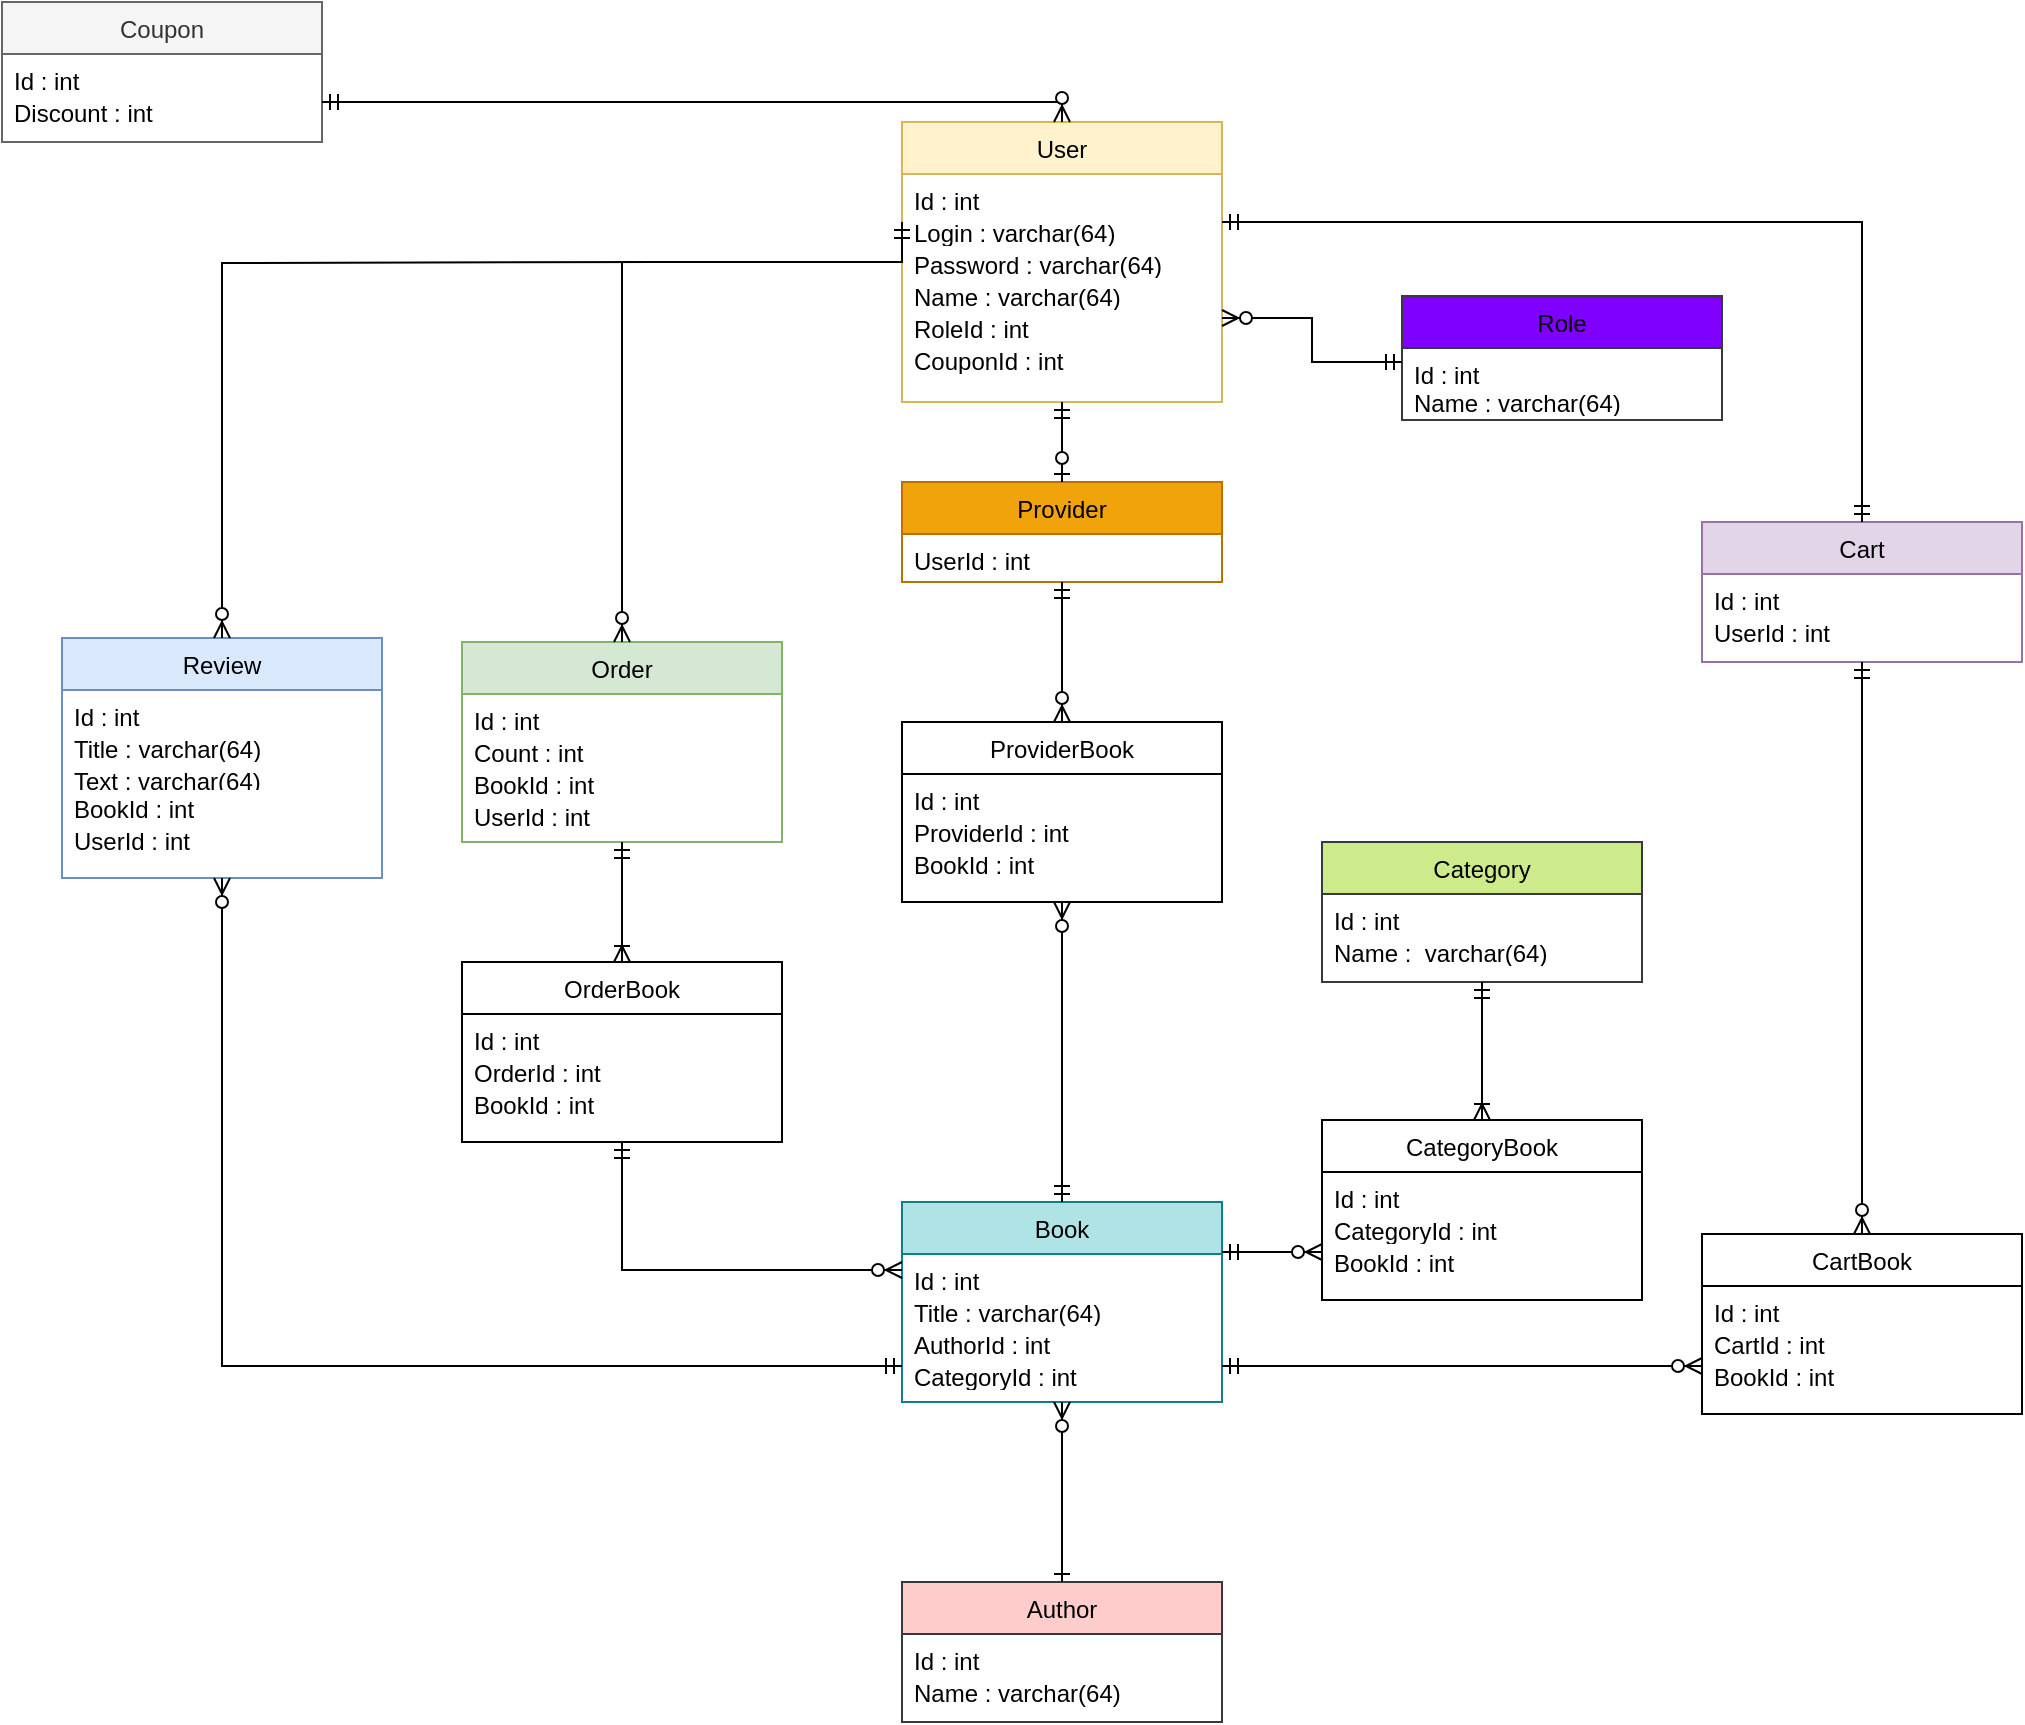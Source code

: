 <mxfile version="21.7.5" type="device">
  <diagram id="C5RBs43oDa-KdzZeNtuy" name="Page-1">
    <mxGraphModel dx="1235" dy="675" grid="1" gridSize="10" guides="1" tooltips="1" connect="1" arrows="1" fold="1" page="1" pageScale="1" pageWidth="827" pageHeight="1169" math="0" shadow="0">
      <root>
        <mxCell id="WIyWlLk6GJQsqaUBKTNV-0" />
        <mxCell id="WIyWlLk6GJQsqaUBKTNV-1" parent="WIyWlLk6GJQsqaUBKTNV-0" />
        <mxCell id="6qb5WNMlD2U8E1ZsG0e4-30" value="User" style="swimlane;fontStyle=0;align=center;verticalAlign=top;childLayout=stackLayout;horizontal=1;startSize=26;horizontalStack=0;resizeParent=1;resizeLast=0;collapsible=1;marginBottom=0;rounded=0;shadow=0;strokeWidth=1;fillColor=#fff2cc;strokeColor=#d6b656;" parent="WIyWlLk6GJQsqaUBKTNV-1" vertex="1">
          <mxGeometry x="740" y="300" width="160" height="140" as="geometry">
            <mxRectangle x="740" y="320" width="160" height="26" as="alternateBounds" />
          </mxGeometry>
        </mxCell>
        <mxCell id="6qb5WNMlD2U8E1ZsG0e4-32" value="Id : int" style="text;align=left;verticalAlign=top;spacingLeft=4;spacingRight=4;overflow=hidden;rotatable=0;points=[[0,0.5],[1,0.5]];portConstraint=eastwest;rounded=0;shadow=0;html=0;" parent="6qb5WNMlD2U8E1ZsG0e4-30" vertex="1">
          <mxGeometry y="26" width="160" height="16" as="geometry" />
        </mxCell>
        <mxCell id="w7qyRYWylFQH-fB0Ga35-0" value="Login : varchar(64)&#xa;" style="text;align=left;verticalAlign=top;spacingLeft=4;spacingRight=4;overflow=hidden;rotatable=0;points=[[0,0.5],[1,0.5]];portConstraint=eastwest;rounded=0;shadow=0;html=0;" parent="6qb5WNMlD2U8E1ZsG0e4-30" vertex="1">
          <mxGeometry y="42" width="160" height="16" as="geometry" />
        </mxCell>
        <mxCell id="6qb5WNMlD2U8E1ZsG0e4-33" value="Password : varchar(64)" style="text;align=left;verticalAlign=top;spacingLeft=4;spacingRight=4;overflow=hidden;rotatable=0;points=[[0,0.5],[1,0.5]];portConstraint=eastwest;rounded=0;shadow=0;html=0;" parent="6qb5WNMlD2U8E1ZsG0e4-30" vertex="1">
          <mxGeometry y="58" width="160" height="16" as="geometry" />
        </mxCell>
        <mxCell id="6qb5WNMlD2U8E1ZsG0e4-31" value="Name : varchar(64)" style="text;align=left;verticalAlign=top;spacingLeft=4;spacingRight=4;overflow=hidden;rotatable=0;points=[[0,0.5],[1,0.5]];portConstraint=eastwest;" parent="6qb5WNMlD2U8E1ZsG0e4-30" vertex="1">
          <mxGeometry y="74" width="160" height="16" as="geometry" />
        </mxCell>
        <mxCell id="fyuA9UxaWJt7U_arlxt_-5" value="RoleId : int&#xa;" style="text;align=left;verticalAlign=top;spacingLeft=4;spacingRight=4;overflow=hidden;rotatable=0;points=[[0,0.5],[1,0.5]];portConstraint=eastwest;" parent="6qb5WNMlD2U8E1ZsG0e4-30" vertex="1">
          <mxGeometry y="90" width="160" height="16" as="geometry" />
        </mxCell>
        <mxCell id="q61fPEkc2WGJz7jg71mz-0" value="CouponId : int&#xa;" style="text;align=left;verticalAlign=top;spacingLeft=4;spacingRight=4;overflow=hidden;rotatable=0;points=[[0,0.5],[1,0.5]];portConstraint=eastwest;" vertex="1" parent="6qb5WNMlD2U8E1ZsG0e4-30">
          <mxGeometry y="106" width="160" height="16" as="geometry" />
        </mxCell>
        <mxCell id="w7qyRYWylFQH-fB0Ga35-7" value="Review" style="swimlane;fontStyle=0;align=center;verticalAlign=top;childLayout=stackLayout;horizontal=1;startSize=26;horizontalStack=0;resizeParent=1;resizeLast=0;collapsible=1;marginBottom=0;rounded=0;shadow=0;strokeWidth=1;fillColor=#dae8fc;strokeColor=#6c8ebf;" parent="WIyWlLk6GJQsqaUBKTNV-1" vertex="1">
          <mxGeometry x="320" y="558" width="160" height="120" as="geometry">
            <mxRectangle x="320" y="500" width="160" height="26" as="alternateBounds" />
          </mxGeometry>
        </mxCell>
        <mxCell id="w7qyRYWylFQH-fB0Ga35-8" value="Id : int" style="text;align=left;verticalAlign=top;spacingLeft=4;spacingRight=4;overflow=hidden;rotatable=0;points=[[0,0.5],[1,0.5]];portConstraint=eastwest;rounded=0;shadow=0;html=0;" parent="w7qyRYWylFQH-fB0Ga35-7" vertex="1">
          <mxGeometry y="26" width="160" height="16" as="geometry" />
        </mxCell>
        <mxCell id="w7qyRYWylFQH-fB0Ga35-9" value="Title : varchar(64)" style="text;align=left;verticalAlign=top;spacingLeft=4;spacingRight=4;overflow=hidden;rotatable=0;points=[[0,0.5],[1,0.5]];portConstraint=eastwest;rounded=0;shadow=0;html=0;" parent="w7qyRYWylFQH-fB0Ga35-7" vertex="1">
          <mxGeometry y="42" width="160" height="16" as="geometry" />
        </mxCell>
        <mxCell id="w7qyRYWylFQH-fB0Ga35-11" value="Text : varchar(64)" style="text;align=left;verticalAlign=top;spacingLeft=4;spacingRight=4;overflow=hidden;rotatable=0;points=[[0,0.5],[1,0.5]];portConstraint=eastwest;rounded=0;shadow=0;html=0;" parent="w7qyRYWylFQH-fB0Ga35-7" vertex="1">
          <mxGeometry y="58" width="160" height="14" as="geometry" />
        </mxCell>
        <mxCell id="w7qyRYWylFQH-fB0Ga35-12" value="BookId : int" style="text;align=left;verticalAlign=top;spacingLeft=4;spacingRight=4;overflow=hidden;rotatable=0;points=[[0,0.5],[1,0.5]];portConstraint=eastwest;rounded=0;shadow=0;html=0;" parent="w7qyRYWylFQH-fB0Ga35-7" vertex="1">
          <mxGeometry y="72" width="160" height="16" as="geometry" />
        </mxCell>
        <mxCell id="w7qyRYWylFQH-fB0Ga35-10" value="UserId : int" style="text;align=left;verticalAlign=top;spacingLeft=4;spacingRight=4;overflow=hidden;rotatable=0;points=[[0,0.5],[1,0.5]];portConstraint=eastwest;rounded=0;shadow=0;html=0;" parent="w7qyRYWylFQH-fB0Ga35-7" vertex="1">
          <mxGeometry y="88" width="160" height="20" as="geometry" />
        </mxCell>
        <mxCell id="w7qyRYWylFQH-fB0Ga35-13" value="Order" style="swimlane;fontStyle=0;align=center;verticalAlign=top;childLayout=stackLayout;horizontal=1;startSize=26;horizontalStack=0;resizeParent=1;resizeLast=0;collapsible=1;marginBottom=0;rounded=0;shadow=0;strokeWidth=1;fillColor=#d5e8d4;strokeColor=#82b366;" parent="WIyWlLk6GJQsqaUBKTNV-1" vertex="1">
          <mxGeometry x="520" y="560" width="160" height="100" as="geometry">
            <mxRectangle x="520" y="499" width="160" height="26" as="alternateBounds" />
          </mxGeometry>
        </mxCell>
        <mxCell id="w7qyRYWylFQH-fB0Ga35-14" value="Id : int" style="text;align=left;verticalAlign=top;spacingLeft=4;spacingRight=4;overflow=hidden;rotatable=0;points=[[0,0.5],[1,0.5]];portConstraint=eastwest;rounded=0;shadow=0;html=0;" parent="w7qyRYWylFQH-fB0Ga35-13" vertex="1">
          <mxGeometry y="26" width="160" height="16" as="geometry" />
        </mxCell>
        <mxCell id="w7qyRYWylFQH-fB0Ga35-15" value="Count : int" style="text;align=left;verticalAlign=top;spacingLeft=4;spacingRight=4;overflow=hidden;rotatable=0;points=[[0,0.5],[1,0.5]];portConstraint=eastwest;rounded=0;shadow=0;html=0;" parent="w7qyRYWylFQH-fB0Ga35-13" vertex="1">
          <mxGeometry y="42" width="160" height="16" as="geometry" />
        </mxCell>
        <mxCell id="w7qyRYWylFQH-fB0Ga35-17" value="BookId : int" style="text;align=left;verticalAlign=top;spacingLeft=4;spacingRight=4;overflow=hidden;rotatable=0;points=[[0,0.5],[1,0.5]];portConstraint=eastwest;rounded=0;shadow=0;html=0;" parent="w7qyRYWylFQH-fB0Ga35-13" vertex="1">
          <mxGeometry y="58" width="160" height="16" as="geometry" />
        </mxCell>
        <mxCell id="w7qyRYWylFQH-fB0Ga35-18" value="UserId : int" style="text;align=left;verticalAlign=top;spacingLeft=4;spacingRight=4;overflow=hidden;rotatable=0;points=[[0,0.5],[1,0.5]];portConstraint=eastwest;rounded=0;shadow=0;html=0;" parent="w7qyRYWylFQH-fB0Ga35-13" vertex="1">
          <mxGeometry y="74" width="160" height="20" as="geometry" />
        </mxCell>
        <mxCell id="w7qyRYWylFQH-fB0Ga35-19" value="Provider" style="swimlane;fontStyle=0;align=center;verticalAlign=top;childLayout=stackLayout;horizontal=1;startSize=26;horizontalStack=0;resizeParent=1;resizeLast=0;collapsible=1;marginBottom=0;rounded=0;shadow=0;strokeWidth=1;fillColor=#f0a30a;strokeColor=#BD7000;fontColor=#000000;" parent="WIyWlLk6GJQsqaUBKTNV-1" vertex="1">
          <mxGeometry x="740" y="480" width="160" height="50" as="geometry">
            <mxRectangle x="740" y="500" width="160" height="26" as="alternateBounds" />
          </mxGeometry>
        </mxCell>
        <mxCell id="w7qyRYWylFQH-fB0Ga35-25" value="UserId : int" style="text;align=left;verticalAlign=top;spacingLeft=4;spacingRight=4;overflow=hidden;rotatable=0;points=[[0,0.5],[1,0.5]];portConstraint=eastwest;rounded=0;shadow=0;html=0;" parent="w7qyRYWylFQH-fB0Ga35-19" vertex="1">
          <mxGeometry y="26" width="160" height="16" as="geometry" />
        </mxCell>
        <mxCell id="w7qyRYWylFQH-fB0Ga35-28" value="Cart" style="swimlane;fontStyle=0;align=center;verticalAlign=top;childLayout=stackLayout;horizontal=1;startSize=26;horizontalStack=0;resizeParent=1;resizeLast=0;collapsible=1;marginBottom=0;rounded=0;shadow=0;strokeWidth=1;fillColor=#e1d5e7;strokeColor=#9673a6;" parent="WIyWlLk6GJQsqaUBKTNV-1" vertex="1">
          <mxGeometry x="1140" y="500" width="160" height="70" as="geometry">
            <mxRectangle x="1140" y="500" width="160" height="26" as="alternateBounds" />
          </mxGeometry>
        </mxCell>
        <mxCell id="w7qyRYWylFQH-fB0Ga35-29" value="Id : int" style="text;align=left;verticalAlign=top;spacingLeft=4;spacingRight=4;overflow=hidden;rotatable=0;points=[[0,0.5],[1,0.5]];portConstraint=eastwest;rounded=0;shadow=0;html=0;" parent="w7qyRYWylFQH-fB0Ga35-28" vertex="1">
          <mxGeometry y="26" width="160" height="16" as="geometry" />
        </mxCell>
        <mxCell id="w7qyRYWylFQH-fB0Ga35-30" value="UserId : int" style="text;align=left;verticalAlign=top;spacingLeft=4;spacingRight=4;overflow=hidden;rotatable=0;points=[[0,0.5],[1,0.5]];portConstraint=eastwest;rounded=0;shadow=0;html=0;" parent="w7qyRYWylFQH-fB0Ga35-28" vertex="1">
          <mxGeometry y="42" width="160" height="16" as="geometry" />
        </mxCell>
        <mxCell id="w7qyRYWylFQH-fB0Ga35-33" value="Book" style="swimlane;fontStyle=0;align=center;verticalAlign=top;childLayout=stackLayout;horizontal=1;startSize=26;horizontalStack=0;resizeParent=1;resizeLast=0;collapsible=1;marginBottom=0;rounded=0;shadow=0;strokeWidth=1;fillColor=#b0e3e6;strokeColor=#0e8088;" parent="WIyWlLk6GJQsqaUBKTNV-1" vertex="1">
          <mxGeometry x="740" y="840" width="160" height="100" as="geometry">
            <mxRectangle x="740" y="840" width="160" height="26" as="alternateBounds" />
          </mxGeometry>
        </mxCell>
        <mxCell id="w7qyRYWylFQH-fB0Ga35-34" value="Id : int" style="text;align=left;verticalAlign=top;spacingLeft=4;spacingRight=4;overflow=hidden;rotatable=0;points=[[0,0.5],[1,0.5]];portConstraint=eastwest;rounded=0;shadow=0;html=0;" parent="w7qyRYWylFQH-fB0Ga35-33" vertex="1">
          <mxGeometry y="26" width="160" height="16" as="geometry" />
        </mxCell>
        <mxCell id="w7qyRYWylFQH-fB0Ga35-35" value="Title : varchar(64)" style="text;align=left;verticalAlign=top;spacingLeft=4;spacingRight=4;overflow=hidden;rotatable=0;points=[[0,0.5],[1,0.5]];portConstraint=eastwest;rounded=0;shadow=0;html=0;" parent="w7qyRYWylFQH-fB0Ga35-33" vertex="1">
          <mxGeometry y="42" width="160" height="16" as="geometry" />
        </mxCell>
        <mxCell id="w7qyRYWylFQH-fB0Ga35-36" value="AuthorId : int" style="text;align=left;verticalAlign=top;spacingLeft=4;spacingRight=4;overflow=hidden;rotatable=0;points=[[0,0.5],[1,0.5]];portConstraint=eastwest;rounded=0;shadow=0;html=0;" parent="w7qyRYWylFQH-fB0Ga35-33" vertex="1">
          <mxGeometry y="58" width="160" height="16" as="geometry" />
        </mxCell>
        <mxCell id="w7qyRYWylFQH-fB0Ga35-37" value="CategoryId : int" style="text;align=left;verticalAlign=top;spacingLeft=4;spacingRight=4;overflow=hidden;rotatable=0;points=[[0,0.5],[1,0.5]];portConstraint=eastwest;rounded=0;shadow=0;html=0;" parent="w7qyRYWylFQH-fB0Ga35-33" vertex="1">
          <mxGeometry y="74" width="160" height="16" as="geometry" />
        </mxCell>
        <mxCell id="w7qyRYWylFQH-fB0Ga35-39" value="Category" style="swimlane;fontStyle=0;align=center;verticalAlign=top;childLayout=stackLayout;horizontal=1;startSize=26;horizontalStack=0;resizeParent=1;resizeLast=0;collapsible=1;marginBottom=0;rounded=0;shadow=0;strokeWidth=1;fillColor=#cdeb8b;strokeColor=#36393d;" parent="WIyWlLk6GJQsqaUBKTNV-1" vertex="1">
          <mxGeometry x="950" y="660" width="160" height="70" as="geometry">
            <mxRectangle x="950" y="660" width="160" height="26" as="alternateBounds" />
          </mxGeometry>
        </mxCell>
        <mxCell id="w7qyRYWylFQH-fB0Ga35-40" value="Id : int" style="text;align=left;verticalAlign=top;spacingLeft=4;spacingRight=4;overflow=hidden;rotatable=0;points=[[0,0.5],[1,0.5]];portConstraint=eastwest;rounded=0;shadow=0;html=0;" parent="w7qyRYWylFQH-fB0Ga35-39" vertex="1">
          <mxGeometry y="26" width="160" height="16" as="geometry" />
        </mxCell>
        <mxCell id="w7qyRYWylFQH-fB0Ga35-41" value="Name :  varchar(64)" style="text;align=left;verticalAlign=top;spacingLeft=4;spacingRight=4;overflow=hidden;rotatable=0;points=[[0,0.5],[1,0.5]];portConstraint=eastwest;rounded=0;shadow=0;html=0;" parent="w7qyRYWylFQH-fB0Ga35-39" vertex="1">
          <mxGeometry y="42" width="160" height="16" as="geometry" />
        </mxCell>
        <mxCell id="w7qyRYWylFQH-fB0Ga35-44" value="Author" style="swimlane;fontStyle=0;align=center;verticalAlign=top;childLayout=stackLayout;horizontal=1;startSize=26;horizontalStack=0;resizeParent=1;resizeLast=0;collapsible=1;marginBottom=0;rounded=0;shadow=0;strokeWidth=1;fillColor=#ffcccc;strokeColor=#36393d;" parent="WIyWlLk6GJQsqaUBKTNV-1" vertex="1">
          <mxGeometry x="740" y="1030" width="160" height="70" as="geometry">
            <mxRectangle x="230" y="140" width="160" height="26" as="alternateBounds" />
          </mxGeometry>
        </mxCell>
        <mxCell id="w7qyRYWylFQH-fB0Ga35-45" value="Id : int" style="text;align=left;verticalAlign=top;spacingLeft=4;spacingRight=4;overflow=hidden;rotatable=0;points=[[0,0.5],[1,0.5]];portConstraint=eastwest;rounded=0;shadow=0;html=0;" parent="w7qyRYWylFQH-fB0Ga35-44" vertex="1">
          <mxGeometry y="26" width="160" height="16" as="geometry" />
        </mxCell>
        <mxCell id="w7qyRYWylFQH-fB0Ga35-49" value="Name : varchar(64)" style="text;align=left;verticalAlign=top;spacingLeft=4;spacingRight=4;overflow=hidden;rotatable=0;points=[[0,0.5],[1,0.5]];portConstraint=eastwest;rounded=0;shadow=0;html=0;" parent="w7qyRYWylFQH-fB0Ga35-44" vertex="1">
          <mxGeometry y="42" width="160" height="18" as="geometry" />
        </mxCell>
        <mxCell id="w7qyRYWylFQH-fB0Ga35-50" value="" style="fontSize=12;html=1;endArrow=ERzeroToOne;startArrow=ERmandOne;rounded=0;shadow=0;jumpStyle=none;edgeStyle=elbowEdgeStyle;elbow=vertical;exitX=0.5;exitY=1;exitDx=0;exitDy=0;entryX=0.5;entryY=0;entryDx=0;entryDy=0;" parent="WIyWlLk6GJQsqaUBKTNV-1" source="6qb5WNMlD2U8E1ZsG0e4-30" target="w7qyRYWylFQH-fB0Ga35-19" edge="1">
          <mxGeometry width="100" height="100" relative="1" as="geometry">
            <mxPoint x="818" y="490" as="sourcePoint" />
            <mxPoint x="850" y="465" as="targetPoint" />
          </mxGeometry>
        </mxCell>
        <mxCell id="w7qyRYWylFQH-fB0Ga35-58" value="" style="edgeStyle=orthogonalEdgeStyle;fontSize=12;html=1;endArrow=ERzeroToMany;startArrow=ERmandOne;rounded=0;entryX=0.5;entryY=0;entryDx=0;entryDy=0;exitX=0;exitY=0.5;exitDx=0;exitDy=0;" parent="WIyWlLk6GJQsqaUBKTNV-1" source="w7qyRYWylFQH-fB0Ga35-0" target="w7qyRYWylFQH-fB0Ga35-13" edge="1">
          <mxGeometry width="100" height="100" relative="1" as="geometry">
            <mxPoint x="740" y="370" as="sourcePoint" />
            <mxPoint x="699" y="370" as="targetPoint" />
            <Array as="points">
              <mxPoint x="600" y="370" />
            </Array>
          </mxGeometry>
        </mxCell>
        <mxCell id="w7qyRYWylFQH-fB0Ga35-59" value="" style="edgeStyle=orthogonalEdgeStyle;fontSize=12;html=1;endArrow=ERzeroToMany;startArrow=ERmandOne;rounded=0;entryX=0.5;entryY=1;entryDx=0;entryDy=0;exitX=0;exitY=0.5;exitDx=0;exitDy=0;" parent="WIyWlLk6GJQsqaUBKTNV-1" source="w7qyRYWylFQH-fB0Ga35-37" target="w7qyRYWylFQH-fB0Ga35-7" edge="1">
          <mxGeometry width="100" height="100" relative="1" as="geometry">
            <mxPoint x="710" y="740" as="sourcePoint" />
            <mxPoint x="420" y="619" as="targetPoint" />
            <Array as="points">
              <mxPoint x="400" y="922" />
            </Array>
          </mxGeometry>
        </mxCell>
        <mxCell id="w7qyRYWylFQH-fB0Ga35-60" value="" style="edgeStyle=orthogonalEdgeStyle;fontSize=12;html=1;endArrow=ERzeroToMany;endFill=1;rounded=0;entryX=0.5;entryY=0;entryDx=0;entryDy=0;" parent="WIyWlLk6GJQsqaUBKTNV-1" target="w7qyRYWylFQH-fB0Ga35-7" edge="1">
          <mxGeometry width="100" height="100" relative="1" as="geometry">
            <mxPoint x="620" y="370" as="sourcePoint" />
            <mxPoint x="500" y="380" as="targetPoint" />
          </mxGeometry>
        </mxCell>
        <mxCell id="w7qyRYWylFQH-fB0Ga35-63" value="" style="fontSize=12;html=1;endArrow=ERzeroToMany;endFill=1;rounded=0;entryX=0.5;entryY=1;entryDx=0;entryDy=0;" parent="WIyWlLk6GJQsqaUBKTNV-1" target="w7qyRYWylFQH-fB0Ga35-33" edge="1">
          <mxGeometry width="100" height="100" relative="1" as="geometry">
            <mxPoint x="820" y="990" as="sourcePoint" />
            <mxPoint x="820" y="770" as="targetPoint" />
          </mxGeometry>
        </mxCell>
        <mxCell id="w7qyRYWylFQH-fB0Ga35-64" value="" style="fontSize=12;html=1;endArrow=ERone;endFill=1;rounded=0;entryX=0.5;entryY=0;entryDx=0;entryDy=0;" parent="WIyWlLk6GJQsqaUBKTNV-1" target="w7qyRYWylFQH-fB0Ga35-44" edge="1">
          <mxGeometry width="100" height="100" relative="1" as="geometry">
            <mxPoint x="820" y="990" as="sourcePoint" />
            <mxPoint x="960" y="730" as="targetPoint" />
          </mxGeometry>
        </mxCell>
        <mxCell id="fyuA9UxaWJt7U_arlxt_-2" value="Role" style="swimlane;fontStyle=0;align=center;verticalAlign=top;childLayout=stackLayout;horizontal=1;startSize=26;horizontalStack=0;resizeParent=1;resizeLast=0;collapsible=1;marginBottom=0;rounded=0;shadow=0;strokeWidth=1;fillColor=#7F00FF;strokeColor=#36393d;" parent="WIyWlLk6GJQsqaUBKTNV-1" vertex="1">
          <mxGeometry x="990" y="387" width="160" height="62" as="geometry">
            <mxRectangle x="990" y="387" width="160" height="26" as="alternateBounds" />
          </mxGeometry>
        </mxCell>
        <mxCell id="fyuA9UxaWJt7U_arlxt_-3" value="Id : int" style="text;align=left;verticalAlign=top;spacingLeft=4;spacingRight=4;overflow=hidden;rotatable=0;points=[[0,0.5],[1,0.5]];portConstraint=eastwest;rounded=0;shadow=0;html=0;" parent="fyuA9UxaWJt7U_arlxt_-2" vertex="1">
          <mxGeometry y="26" width="160" height="14" as="geometry" />
        </mxCell>
        <mxCell id="fyuA9UxaWJt7U_arlxt_-4" value="Name : varchar(64)" style="text;align=left;verticalAlign=top;spacingLeft=4;spacingRight=4;overflow=hidden;rotatable=0;points=[[0,0.5],[1,0.5]];portConstraint=eastwest;" parent="fyuA9UxaWJt7U_arlxt_-2" vertex="1">
          <mxGeometry y="40" width="160" height="16" as="geometry" />
        </mxCell>
        <mxCell id="fyuA9UxaWJt7U_arlxt_-6" value="" style="edgeStyle=elbowEdgeStyle;fontSize=12;html=1;endArrow=ERzeroToMany;startArrow=ERmandOne;rounded=0;entryX=1;entryY=0.5;entryDx=0;entryDy=0;exitX=0;exitY=0.5;exitDx=0;exitDy=0;" parent="WIyWlLk6GJQsqaUBKTNV-1" source="fyuA9UxaWJt7U_arlxt_-3" target="fyuA9UxaWJt7U_arlxt_-5" edge="1">
          <mxGeometry width="100" height="100" relative="1" as="geometry">
            <mxPoint x="990" y="431" as="sourcePoint" />
            <mxPoint x="900" y="430" as="targetPoint" />
          </mxGeometry>
        </mxCell>
        <mxCell id="IXW3gzAtiwZaTEp0z-B3-0" value="" style="edgeStyle=orthogonalEdgeStyle;fontSize=12;html=1;endArrow=ERmandOne;startArrow=ERmandOne;rounded=0;entryX=0.5;entryY=0;entryDx=0;entryDy=0;exitX=1;exitY=0.5;exitDx=0;exitDy=0;" parent="WIyWlLk6GJQsqaUBKTNV-1" source="w7qyRYWylFQH-fB0Ga35-0" target="w7qyRYWylFQH-fB0Ga35-28" edge="1">
          <mxGeometry width="100" height="100" relative="1" as="geometry">
            <mxPoint x="930" y="340" as="sourcePoint" />
            <mxPoint x="1190" y="430" as="targetPoint" />
          </mxGeometry>
        </mxCell>
        <mxCell id="C_sbZ_KFnxinamspxxDP-0" value="Coupon" style="swimlane;fontStyle=0;align=center;verticalAlign=top;childLayout=stackLayout;horizontal=1;startSize=26;horizontalStack=0;resizeParent=1;resizeLast=0;collapsible=1;marginBottom=0;rounded=0;shadow=0;strokeWidth=1;fillColor=#f5f5f5;strokeColor=#666666;fontColor=#333333;" parent="WIyWlLk6GJQsqaUBKTNV-1" vertex="1">
          <mxGeometry x="290" y="240" width="160" height="70" as="geometry">
            <mxRectangle x="539" y="240" width="160" height="26" as="alternateBounds" />
          </mxGeometry>
        </mxCell>
        <mxCell id="C_sbZ_KFnxinamspxxDP-1" value="Id : int" style="text;align=left;verticalAlign=top;spacingLeft=4;spacingRight=4;overflow=hidden;rotatable=0;points=[[0,0.5],[1,0.5]];portConstraint=eastwest;rounded=0;shadow=0;html=0;" parent="C_sbZ_KFnxinamspxxDP-0" vertex="1">
          <mxGeometry y="26" width="160" height="16" as="geometry" />
        </mxCell>
        <mxCell id="C_sbZ_KFnxinamspxxDP-2" value="Discount : int" style="text;align=left;verticalAlign=top;spacingLeft=4;spacingRight=4;overflow=hidden;rotatable=0;points=[[0,0.5],[1,0.5]];portConstraint=eastwest;rounded=0;shadow=0;html=0;" parent="C_sbZ_KFnxinamspxxDP-0" vertex="1">
          <mxGeometry y="42" width="160" height="16" as="geometry" />
        </mxCell>
        <mxCell id="C_sbZ_KFnxinamspxxDP-5" value="" style="fontSize=12;html=1;endArrow=ERzeroToMany;startArrow=ERmandOne;rounded=0;exitX=1;exitY=0.5;exitDx=0;exitDy=0;edgeStyle=orthogonalEdgeStyle;entryX=0.5;entryY=0;entryDx=0;entryDy=0;" parent="WIyWlLk6GJQsqaUBKTNV-1" source="C_sbZ_KFnxinamspxxDP-2" target="6qb5WNMlD2U8E1ZsG0e4-30" edge="1">
          <mxGeometry width="100" height="100" relative="1" as="geometry">
            <mxPoint x="750" y="202" as="sourcePoint" />
            <mxPoint x="800" y="290" as="targetPoint" />
          </mxGeometry>
        </mxCell>
        <mxCell id="C_sbZ_KFnxinamspxxDP-7" value="ProviderBook" style="swimlane;fontStyle=0;align=center;verticalAlign=top;childLayout=stackLayout;horizontal=1;startSize=26;horizontalStack=0;resizeParent=1;resizeLast=0;collapsible=1;marginBottom=0;rounded=0;shadow=0;strokeWidth=1;" parent="WIyWlLk6GJQsqaUBKTNV-1" vertex="1">
          <mxGeometry x="740" y="600" width="160" height="90" as="geometry">
            <mxRectangle x="539" y="240" width="160" height="26" as="alternateBounds" />
          </mxGeometry>
        </mxCell>
        <mxCell id="C_sbZ_KFnxinamspxxDP-8" value="Id : int" style="text;align=left;verticalAlign=top;spacingLeft=4;spacingRight=4;overflow=hidden;rotatable=0;points=[[0,0.5],[1,0.5]];portConstraint=eastwest;rounded=0;shadow=0;html=0;" parent="C_sbZ_KFnxinamspxxDP-7" vertex="1">
          <mxGeometry y="26" width="160" height="16" as="geometry" />
        </mxCell>
        <mxCell id="C_sbZ_KFnxinamspxxDP-9" value="ProviderId : int" style="text;align=left;verticalAlign=top;spacingLeft=4;spacingRight=4;overflow=hidden;rotatable=0;points=[[0,0.5],[1,0.5]];portConstraint=eastwest;rounded=0;shadow=0;html=0;" parent="C_sbZ_KFnxinamspxxDP-7" vertex="1">
          <mxGeometry y="42" width="160" height="16" as="geometry" />
        </mxCell>
        <mxCell id="C_sbZ_KFnxinamspxxDP-10" value="BookId : int" style="text;align=left;verticalAlign=top;spacingLeft=4;spacingRight=4;overflow=hidden;rotatable=0;points=[[0,0.5],[1,0.5]];portConstraint=eastwest;rounded=0;shadow=0;html=0;" parent="C_sbZ_KFnxinamspxxDP-7" vertex="1">
          <mxGeometry y="58" width="160" height="16" as="geometry" />
        </mxCell>
        <mxCell id="C_sbZ_KFnxinamspxxDP-11" value="" style="fontSize=12;html=1;endArrow=ERzeroToMany;startArrow=ERmandOne;rounded=0;entryX=0.5;entryY=0;entryDx=0;entryDy=0;exitX=0.5;exitY=1;exitDx=0;exitDy=0;edgeStyle=orthogonalEdgeStyle;" parent="WIyWlLk6GJQsqaUBKTNV-1" source="w7qyRYWylFQH-fB0Ga35-19" target="C_sbZ_KFnxinamspxxDP-7" edge="1">
          <mxGeometry width="100" height="100" relative="1" as="geometry">
            <mxPoint x="930" y="617.6" as="sourcePoint" />
            <mxPoint x="1019" y="617.6" as="targetPoint" />
          </mxGeometry>
        </mxCell>
        <mxCell id="C_sbZ_KFnxinamspxxDP-12" value="" style="fontSize=12;html=1;endArrow=ERzeroToMany;startArrow=ERmandOne;rounded=0;entryX=0.5;entryY=1;entryDx=0;entryDy=0;exitX=0.5;exitY=0;exitDx=0;exitDy=0;edgeStyle=orthogonalEdgeStyle;" parent="WIyWlLk6GJQsqaUBKTNV-1" source="w7qyRYWylFQH-fB0Ga35-33" target="C_sbZ_KFnxinamspxxDP-7" edge="1">
          <mxGeometry width="100" height="100" relative="1" as="geometry">
            <mxPoint x="819.78" y="710" as="sourcePoint" />
            <mxPoint x="819.78" y="780" as="targetPoint" />
          </mxGeometry>
        </mxCell>
        <mxCell id="C_sbZ_KFnxinamspxxDP-77" value="CategoryBook" style="swimlane;fontStyle=0;align=center;verticalAlign=top;childLayout=stackLayout;horizontal=1;startSize=26;horizontalStack=0;resizeParent=1;resizeLast=0;collapsible=1;marginBottom=0;rounded=0;shadow=0;strokeWidth=1;" parent="WIyWlLk6GJQsqaUBKTNV-1" vertex="1">
          <mxGeometry x="950" y="799" width="160" height="90" as="geometry">
            <mxRectangle x="539" y="240" width="160" height="26" as="alternateBounds" />
          </mxGeometry>
        </mxCell>
        <mxCell id="C_sbZ_KFnxinamspxxDP-78" value="Id : int" style="text;align=left;verticalAlign=top;spacingLeft=4;spacingRight=4;overflow=hidden;rotatable=0;points=[[0,0.5],[1,0.5]];portConstraint=eastwest;rounded=0;shadow=0;html=0;" parent="C_sbZ_KFnxinamspxxDP-77" vertex="1">
          <mxGeometry y="26" width="160" height="16" as="geometry" />
        </mxCell>
        <mxCell id="C_sbZ_KFnxinamspxxDP-79" value="CategoryId : int" style="text;align=left;verticalAlign=top;spacingLeft=4;spacingRight=4;overflow=hidden;rotatable=0;points=[[0,0.5],[1,0.5]];portConstraint=eastwest;rounded=0;shadow=0;html=0;" parent="C_sbZ_KFnxinamspxxDP-77" vertex="1">
          <mxGeometry y="42" width="160" height="16" as="geometry" />
        </mxCell>
        <mxCell id="C_sbZ_KFnxinamspxxDP-80" value="BookId : int" style="text;align=left;verticalAlign=top;spacingLeft=4;spacingRight=4;overflow=hidden;rotatable=0;points=[[0,0.5],[1,0.5]];portConstraint=eastwest;rounded=0;shadow=0;html=0;" parent="C_sbZ_KFnxinamspxxDP-77" vertex="1">
          <mxGeometry y="58" width="160" height="16" as="geometry" />
        </mxCell>
        <mxCell id="C_sbZ_KFnxinamspxxDP-81" value="" style="fontSize=12;html=1;endArrow=ERzeroToMany;startArrow=ERmandOne;rounded=0;edgeStyle=orthogonalEdgeStyle;exitX=1;exitY=0.25;exitDx=0;exitDy=0;entryX=0;entryY=0.5;entryDx=0;entryDy=0;" parent="WIyWlLk6GJQsqaUBKTNV-1" source="w7qyRYWylFQH-fB0Ga35-33" target="C_sbZ_KFnxinamspxxDP-80" edge="1">
          <mxGeometry width="100" height="100" relative="1" as="geometry">
            <mxPoint x="1050" y="750" as="sourcePoint" />
            <mxPoint x="950" y="865" as="targetPoint" />
          </mxGeometry>
        </mxCell>
        <mxCell id="C_sbZ_KFnxinamspxxDP-82" value="" style="edgeStyle=orthogonalEdgeStyle;fontSize=12;html=1;endArrow=ERoneToMany;startArrow=ERmandOne;rounded=0;exitX=0.5;exitY=1;exitDx=0;exitDy=0;entryX=0.5;entryY=0;entryDx=0;entryDy=0;" parent="WIyWlLk6GJQsqaUBKTNV-1" source="w7qyRYWylFQH-fB0Ga35-39" target="C_sbZ_KFnxinamspxxDP-77" edge="1">
          <mxGeometry width="100" height="100" relative="1" as="geometry">
            <mxPoint x="930" y="810" as="sourcePoint" />
            <mxPoint x="1030" y="710" as="targetPoint" />
          </mxGeometry>
        </mxCell>
        <mxCell id="C_sbZ_KFnxinamspxxDP-83" value="CartBook" style="swimlane;fontStyle=0;align=center;verticalAlign=top;childLayout=stackLayout;horizontal=1;startSize=26;horizontalStack=0;resizeParent=1;resizeLast=0;collapsible=1;marginBottom=0;rounded=0;shadow=0;strokeWidth=1;" parent="WIyWlLk6GJQsqaUBKTNV-1" vertex="1">
          <mxGeometry x="1140" y="856" width="160" height="90" as="geometry">
            <mxRectangle x="539" y="240" width="160" height="26" as="alternateBounds" />
          </mxGeometry>
        </mxCell>
        <mxCell id="C_sbZ_KFnxinamspxxDP-84" value="Id : int" style="text;align=left;verticalAlign=top;spacingLeft=4;spacingRight=4;overflow=hidden;rotatable=0;points=[[0,0.5],[1,0.5]];portConstraint=eastwest;rounded=0;shadow=0;html=0;" parent="C_sbZ_KFnxinamspxxDP-83" vertex="1">
          <mxGeometry y="26" width="160" height="16" as="geometry" />
        </mxCell>
        <mxCell id="C_sbZ_KFnxinamspxxDP-85" value="CartId : int" style="text;align=left;verticalAlign=top;spacingLeft=4;spacingRight=4;overflow=hidden;rotatable=0;points=[[0,0.5],[1,0.5]];portConstraint=eastwest;rounded=0;shadow=0;html=0;" parent="C_sbZ_KFnxinamspxxDP-83" vertex="1">
          <mxGeometry y="42" width="160" height="16" as="geometry" />
        </mxCell>
        <mxCell id="C_sbZ_KFnxinamspxxDP-86" value="BookId : int" style="text;align=left;verticalAlign=top;spacingLeft=4;spacingRight=4;overflow=hidden;rotatable=0;points=[[0,0.5],[1,0.5]];portConstraint=eastwest;rounded=0;shadow=0;html=0;" parent="C_sbZ_KFnxinamspxxDP-83" vertex="1">
          <mxGeometry y="58" width="160" height="16" as="geometry" />
        </mxCell>
        <mxCell id="C_sbZ_KFnxinamspxxDP-87" value="" style="edgeStyle=orthogonalEdgeStyle;fontSize=12;html=1;endArrow=ERzeroToMany;startArrow=ERmandOne;rounded=0;entryX=0.5;entryY=0;entryDx=0;entryDy=0;exitX=0.5;exitY=1;exitDx=0;exitDy=0;" parent="WIyWlLk6GJQsqaUBKTNV-1" source="w7qyRYWylFQH-fB0Ga35-28" target="C_sbZ_KFnxinamspxxDP-83" edge="1">
          <mxGeometry width="100" height="100" relative="1" as="geometry">
            <mxPoint x="980" y="810" as="sourcePoint" />
            <mxPoint x="1080" y="710" as="targetPoint" />
          </mxGeometry>
        </mxCell>
        <mxCell id="C_sbZ_KFnxinamspxxDP-88" value="" style="fontSize=12;html=1;endArrow=ERzeroToMany;startArrow=ERmandOne;rounded=0;exitX=1;exitY=0.5;exitDx=0;exitDy=0;edgeStyle=elbowEdgeStyle;entryX=0;entryY=0.5;entryDx=0;entryDy=0;" parent="WIyWlLk6GJQsqaUBKTNV-1" source="w7qyRYWylFQH-fB0Ga35-37" target="C_sbZ_KFnxinamspxxDP-86" edge="1">
          <mxGeometry width="100" height="100" relative="1" as="geometry">
            <mxPoint x="960" y="920" as="sourcePoint" />
            <mxPoint x="1060" y="950" as="targetPoint" />
          </mxGeometry>
        </mxCell>
        <mxCell id="C_sbZ_KFnxinamspxxDP-89" value="OrderBook" style="swimlane;fontStyle=0;align=center;verticalAlign=top;childLayout=stackLayout;horizontal=1;startSize=26;horizontalStack=0;resizeParent=1;resizeLast=0;collapsible=1;marginBottom=0;rounded=0;shadow=0;strokeWidth=1;" parent="WIyWlLk6GJQsqaUBKTNV-1" vertex="1">
          <mxGeometry x="520" y="720" width="160" height="90" as="geometry">
            <mxRectangle x="539" y="240" width="160" height="26" as="alternateBounds" />
          </mxGeometry>
        </mxCell>
        <mxCell id="C_sbZ_KFnxinamspxxDP-90" value="Id : int" style="text;align=left;verticalAlign=top;spacingLeft=4;spacingRight=4;overflow=hidden;rotatable=0;points=[[0,0.5],[1,0.5]];portConstraint=eastwest;rounded=0;shadow=0;html=0;" parent="C_sbZ_KFnxinamspxxDP-89" vertex="1">
          <mxGeometry y="26" width="160" height="16" as="geometry" />
        </mxCell>
        <mxCell id="C_sbZ_KFnxinamspxxDP-91" value="OrderId : int" style="text;align=left;verticalAlign=top;spacingLeft=4;spacingRight=4;overflow=hidden;rotatable=0;points=[[0,0.5],[1,0.5]];portConstraint=eastwest;rounded=0;shadow=0;html=0;" parent="C_sbZ_KFnxinamspxxDP-89" vertex="1">
          <mxGeometry y="42" width="160" height="16" as="geometry" />
        </mxCell>
        <mxCell id="C_sbZ_KFnxinamspxxDP-92" value="BookId : int" style="text;align=left;verticalAlign=top;spacingLeft=4;spacingRight=4;overflow=hidden;rotatable=0;points=[[0,0.5],[1,0.5]];portConstraint=eastwest;rounded=0;shadow=0;html=0;" parent="C_sbZ_KFnxinamspxxDP-89" vertex="1">
          <mxGeometry y="58" width="160" height="16" as="geometry" />
        </mxCell>
        <mxCell id="C_sbZ_KFnxinamspxxDP-93" value="" style="edgeStyle=orthogonalEdgeStyle;fontSize=12;html=1;endArrow=ERoneToMany;startArrow=ERmandOne;rounded=0;entryX=0.5;entryY=0;entryDx=0;entryDy=0;exitX=0.5;exitY=1;exitDx=0;exitDy=0;" parent="WIyWlLk6GJQsqaUBKTNV-1" source="w7qyRYWylFQH-fB0Ga35-13" target="C_sbZ_KFnxinamspxxDP-89" edge="1">
          <mxGeometry width="100" height="100" relative="1" as="geometry">
            <mxPoint x="600" y="660" as="sourcePoint" />
            <mxPoint x="599.62" y="720" as="targetPoint" />
          </mxGeometry>
        </mxCell>
        <mxCell id="C_sbZ_KFnxinamspxxDP-94" value="" style="fontSize=12;html=1;endArrow=ERzeroToMany;startArrow=ERmandOne;rounded=0;edgeStyle=orthogonalEdgeStyle;exitX=0.5;exitY=1;exitDx=0;exitDy=0;entryX=0;entryY=0.5;entryDx=0;entryDy=0;" parent="WIyWlLk6GJQsqaUBKTNV-1" source="C_sbZ_KFnxinamspxxDP-89" target="w7qyRYWylFQH-fB0Ga35-34" edge="1">
          <mxGeometry width="100" height="100" relative="1" as="geometry">
            <mxPoint x="690" y="875" as="sourcePoint" />
            <mxPoint x="740" y="875" as="targetPoint" />
          </mxGeometry>
        </mxCell>
      </root>
    </mxGraphModel>
  </diagram>
</mxfile>
